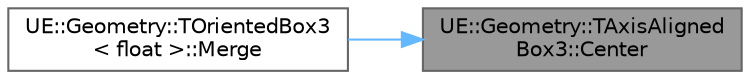 digraph "UE::Geometry::TAxisAlignedBox3::Center"
{
 // INTERACTIVE_SVG=YES
 // LATEX_PDF_SIZE
  bgcolor="transparent";
  edge [fontname=Helvetica,fontsize=10,labelfontname=Helvetica,labelfontsize=10];
  node [fontname=Helvetica,fontsize=10,shape=box,height=0.2,width=0.4];
  rankdir="RL";
  Node1 [id="Node000001",label="UE::Geometry::TAxisAligned\lBox3::Center",height=0.2,width=0.4,color="gray40", fillcolor="grey60", style="filled", fontcolor="black",tooltip=" "];
  Node1 -> Node2 [id="edge1_Node000001_Node000002",dir="back",color="steelblue1",style="solid",tooltip=" "];
  Node2 [id="Node000002",label="UE::Geometry::TOrientedBox3\l\< float \>::Merge",height=0.2,width=0.4,color="grey40", fillcolor="white", style="filled",URL="$df/d7f/structUE_1_1Geometry_1_1TOrientedBox3.html#a340a0515619a6b2d84e4661111f26879",tooltip=" "];
}
